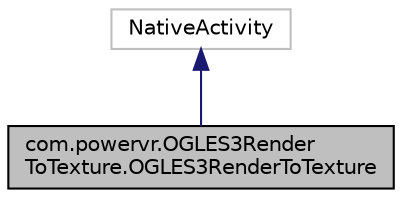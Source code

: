 digraph "com.powervr.OGLES3RenderToTexture.OGLES3RenderToTexture"
{
  edge [fontname="Helvetica",fontsize="10",labelfontname="Helvetica",labelfontsize="10"];
  node [fontname="Helvetica",fontsize="10",shape=record];
  Node1 [label="com.powervr.OGLES3Render\lToTexture.OGLES3RenderToTexture",height=0.2,width=0.4,color="black", fillcolor="grey75", style="filled", fontcolor="black"];
  Node2 -> Node1 [dir="back",color="midnightblue",fontsize="10",style="solid"];
  Node2 [label="NativeActivity",height=0.2,width=0.4,color="grey75", fillcolor="white", style="filled"];
}
